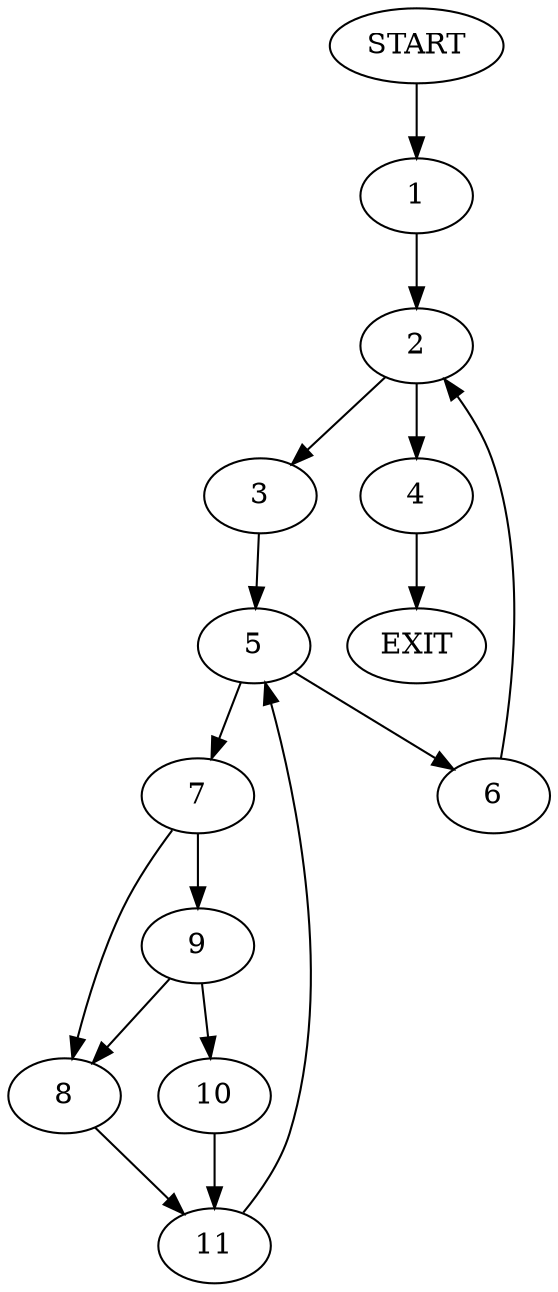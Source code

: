digraph {
0 [label="START"]
12 [label="EXIT"]
0 -> 1
1 -> 2
2 -> 3
2 -> 4
3 -> 5
4 -> 12
5 -> 6
5 -> 7
6 -> 2
7 -> 8
7 -> 9
9 -> 10
9 -> 8
8 -> 11
10 -> 11
11 -> 5
}
